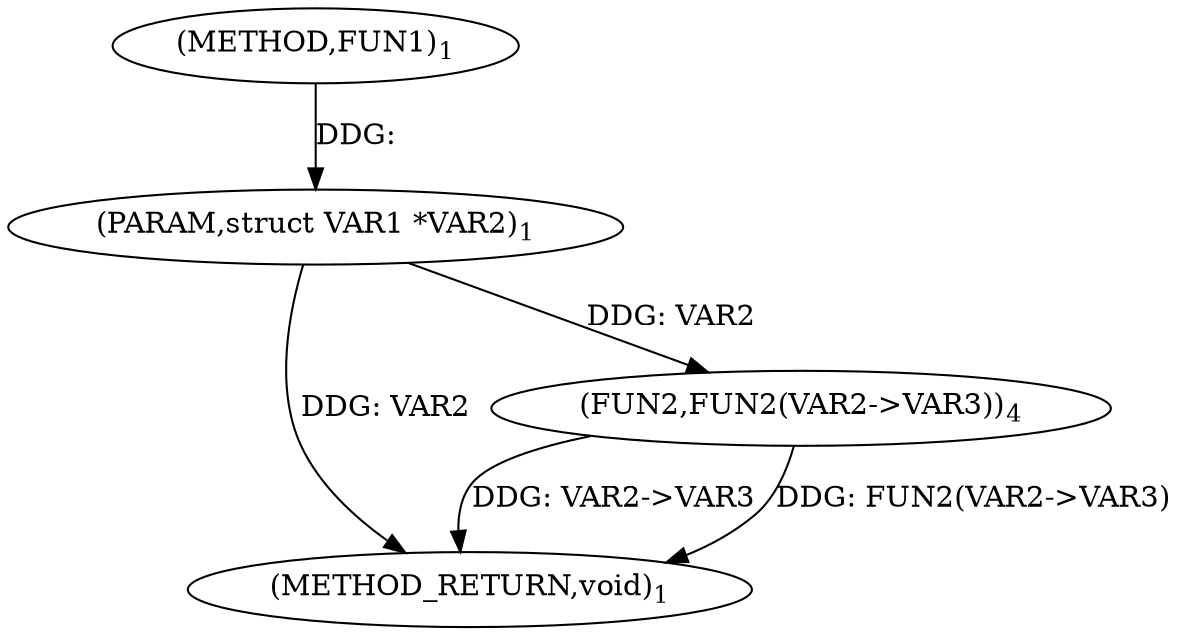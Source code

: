 digraph "FUN1" {  
"8" [label = <(METHOD,FUN1)<SUB>1</SUB>> ]
"15" [label = <(METHOD_RETURN,void)<SUB>1</SUB>> ]
"9" [label = <(PARAM,struct VAR1 *VAR2)<SUB>1</SUB>> ]
"11" [label = <(FUN2,FUN2(VAR2-&gt;VAR3))<SUB>4</SUB>> ]
  "9" -> "15"  [ label = "DDG: VAR2"] 
  "11" -> "15"  [ label = "DDG: VAR2-&gt;VAR3"] 
  "11" -> "15"  [ label = "DDG: FUN2(VAR2-&gt;VAR3)"] 
  "8" -> "9"  [ label = "DDG: "] 
  "9" -> "11"  [ label = "DDG: VAR2"] 
}

